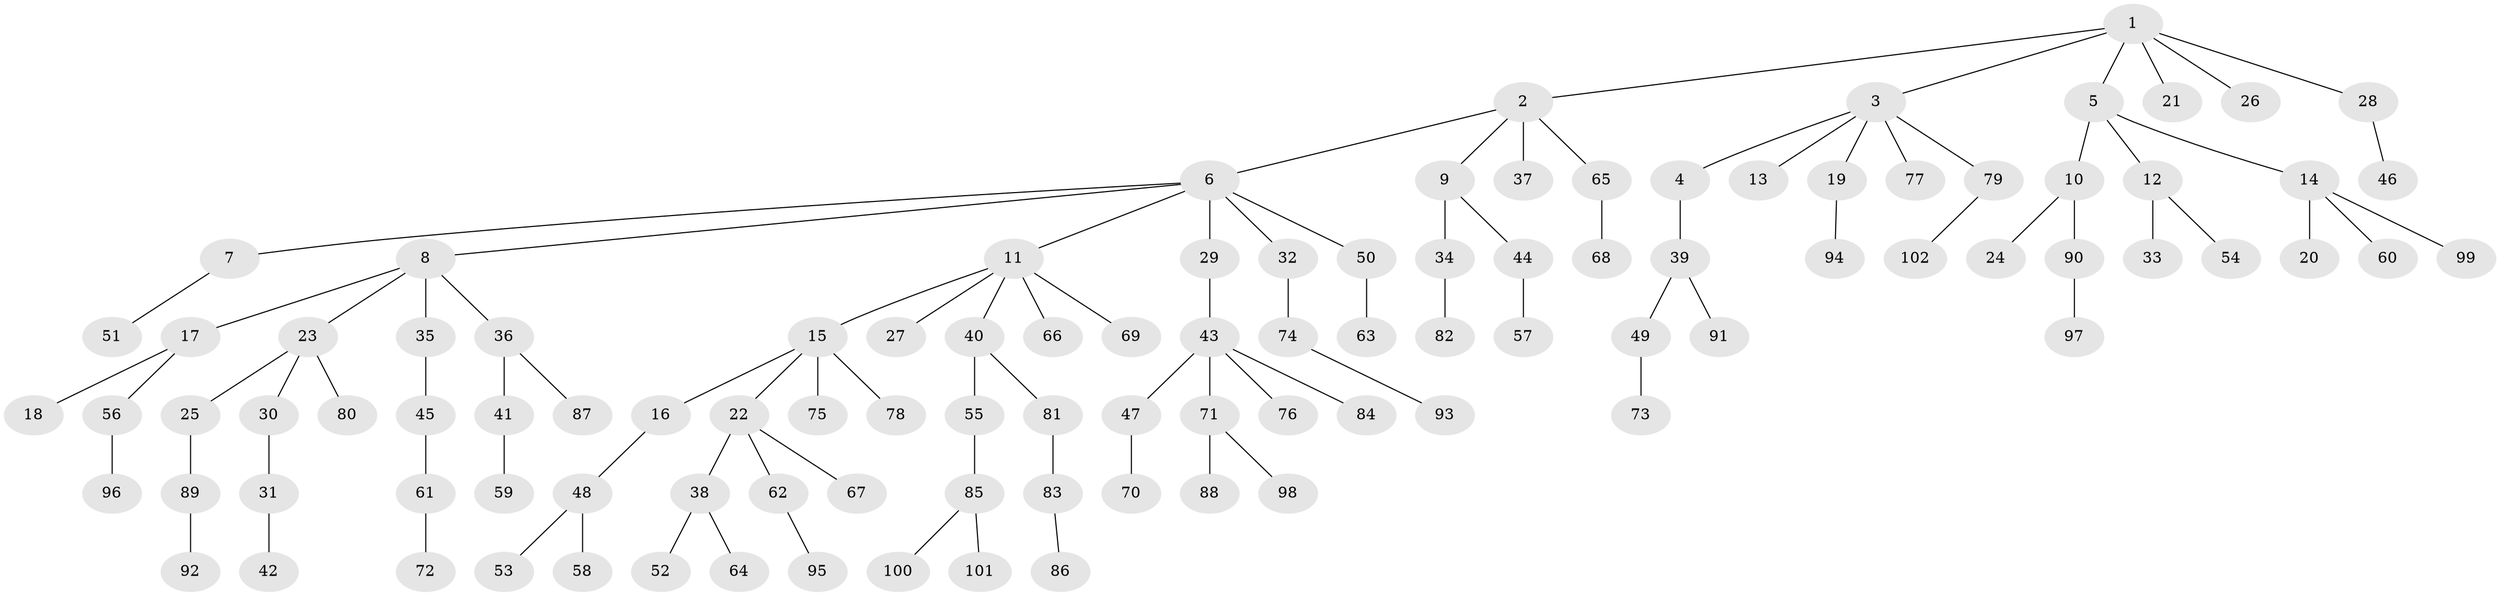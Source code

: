 // Generated by graph-tools (version 1.1) at 2025/36/03/09/25 02:36:38]
// undirected, 102 vertices, 101 edges
graph export_dot {
graph [start="1"]
  node [color=gray90,style=filled];
  1;
  2;
  3;
  4;
  5;
  6;
  7;
  8;
  9;
  10;
  11;
  12;
  13;
  14;
  15;
  16;
  17;
  18;
  19;
  20;
  21;
  22;
  23;
  24;
  25;
  26;
  27;
  28;
  29;
  30;
  31;
  32;
  33;
  34;
  35;
  36;
  37;
  38;
  39;
  40;
  41;
  42;
  43;
  44;
  45;
  46;
  47;
  48;
  49;
  50;
  51;
  52;
  53;
  54;
  55;
  56;
  57;
  58;
  59;
  60;
  61;
  62;
  63;
  64;
  65;
  66;
  67;
  68;
  69;
  70;
  71;
  72;
  73;
  74;
  75;
  76;
  77;
  78;
  79;
  80;
  81;
  82;
  83;
  84;
  85;
  86;
  87;
  88;
  89;
  90;
  91;
  92;
  93;
  94;
  95;
  96;
  97;
  98;
  99;
  100;
  101;
  102;
  1 -- 2;
  1 -- 3;
  1 -- 5;
  1 -- 21;
  1 -- 26;
  1 -- 28;
  2 -- 6;
  2 -- 9;
  2 -- 37;
  2 -- 65;
  3 -- 4;
  3 -- 13;
  3 -- 19;
  3 -- 77;
  3 -- 79;
  4 -- 39;
  5 -- 10;
  5 -- 12;
  5 -- 14;
  6 -- 7;
  6 -- 8;
  6 -- 11;
  6 -- 29;
  6 -- 32;
  6 -- 50;
  7 -- 51;
  8 -- 17;
  8 -- 23;
  8 -- 35;
  8 -- 36;
  9 -- 34;
  9 -- 44;
  10 -- 24;
  10 -- 90;
  11 -- 15;
  11 -- 27;
  11 -- 40;
  11 -- 66;
  11 -- 69;
  12 -- 33;
  12 -- 54;
  14 -- 20;
  14 -- 60;
  14 -- 99;
  15 -- 16;
  15 -- 22;
  15 -- 75;
  15 -- 78;
  16 -- 48;
  17 -- 18;
  17 -- 56;
  19 -- 94;
  22 -- 38;
  22 -- 62;
  22 -- 67;
  23 -- 25;
  23 -- 30;
  23 -- 80;
  25 -- 89;
  28 -- 46;
  29 -- 43;
  30 -- 31;
  31 -- 42;
  32 -- 74;
  34 -- 82;
  35 -- 45;
  36 -- 41;
  36 -- 87;
  38 -- 52;
  38 -- 64;
  39 -- 49;
  39 -- 91;
  40 -- 55;
  40 -- 81;
  41 -- 59;
  43 -- 47;
  43 -- 71;
  43 -- 76;
  43 -- 84;
  44 -- 57;
  45 -- 61;
  47 -- 70;
  48 -- 53;
  48 -- 58;
  49 -- 73;
  50 -- 63;
  55 -- 85;
  56 -- 96;
  61 -- 72;
  62 -- 95;
  65 -- 68;
  71 -- 88;
  71 -- 98;
  74 -- 93;
  79 -- 102;
  81 -- 83;
  83 -- 86;
  85 -- 100;
  85 -- 101;
  89 -- 92;
  90 -- 97;
}
